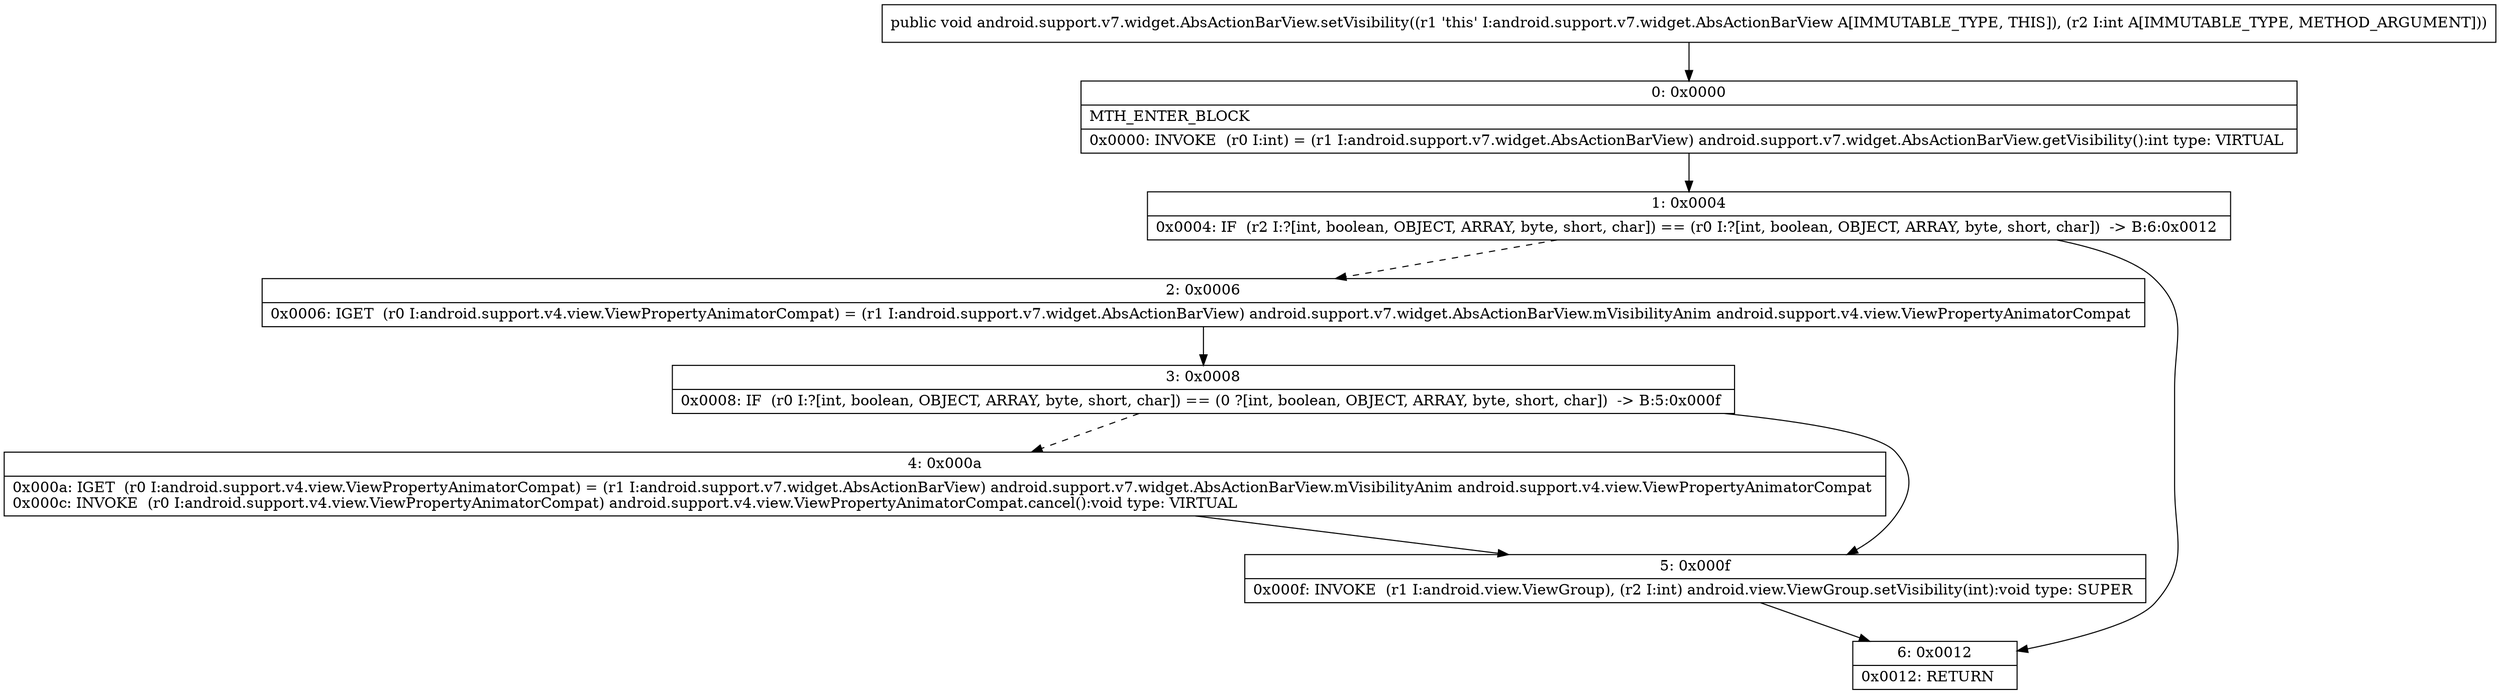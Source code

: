 digraph "CFG forandroid.support.v7.widget.AbsActionBarView.setVisibility(I)V" {
Node_0 [shape=record,label="{0\:\ 0x0000|MTH_ENTER_BLOCK\l|0x0000: INVOKE  (r0 I:int) = (r1 I:android.support.v7.widget.AbsActionBarView) android.support.v7.widget.AbsActionBarView.getVisibility():int type: VIRTUAL \l}"];
Node_1 [shape=record,label="{1\:\ 0x0004|0x0004: IF  (r2 I:?[int, boolean, OBJECT, ARRAY, byte, short, char]) == (r0 I:?[int, boolean, OBJECT, ARRAY, byte, short, char])  \-\> B:6:0x0012 \l}"];
Node_2 [shape=record,label="{2\:\ 0x0006|0x0006: IGET  (r0 I:android.support.v4.view.ViewPropertyAnimatorCompat) = (r1 I:android.support.v7.widget.AbsActionBarView) android.support.v7.widget.AbsActionBarView.mVisibilityAnim android.support.v4.view.ViewPropertyAnimatorCompat \l}"];
Node_3 [shape=record,label="{3\:\ 0x0008|0x0008: IF  (r0 I:?[int, boolean, OBJECT, ARRAY, byte, short, char]) == (0 ?[int, boolean, OBJECT, ARRAY, byte, short, char])  \-\> B:5:0x000f \l}"];
Node_4 [shape=record,label="{4\:\ 0x000a|0x000a: IGET  (r0 I:android.support.v4.view.ViewPropertyAnimatorCompat) = (r1 I:android.support.v7.widget.AbsActionBarView) android.support.v7.widget.AbsActionBarView.mVisibilityAnim android.support.v4.view.ViewPropertyAnimatorCompat \l0x000c: INVOKE  (r0 I:android.support.v4.view.ViewPropertyAnimatorCompat) android.support.v4.view.ViewPropertyAnimatorCompat.cancel():void type: VIRTUAL \l}"];
Node_5 [shape=record,label="{5\:\ 0x000f|0x000f: INVOKE  (r1 I:android.view.ViewGroup), (r2 I:int) android.view.ViewGroup.setVisibility(int):void type: SUPER \l}"];
Node_6 [shape=record,label="{6\:\ 0x0012|0x0012: RETURN   \l}"];
MethodNode[shape=record,label="{public void android.support.v7.widget.AbsActionBarView.setVisibility((r1 'this' I:android.support.v7.widget.AbsActionBarView A[IMMUTABLE_TYPE, THIS]), (r2 I:int A[IMMUTABLE_TYPE, METHOD_ARGUMENT])) }"];
MethodNode -> Node_0;
Node_0 -> Node_1;
Node_1 -> Node_2[style=dashed];
Node_1 -> Node_6;
Node_2 -> Node_3;
Node_3 -> Node_4[style=dashed];
Node_3 -> Node_5;
Node_4 -> Node_5;
Node_5 -> Node_6;
}

